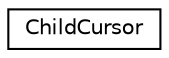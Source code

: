 digraph "Graphical Class Hierarchy"
{
 // LATEX_PDF_SIZE
  edge [fontname="Helvetica",fontsize="10",labelfontname="Helvetica",labelfontsize="10"];
  node [fontname="Helvetica",fontsize="10",shape=record];
  rankdir="LR";
  Node0 [label="ChildCursor",height=0.2,width=0.4,color="black", fillcolor="white", style="filled",URL="$classChildCursor.html",tooltip=" "];
}
